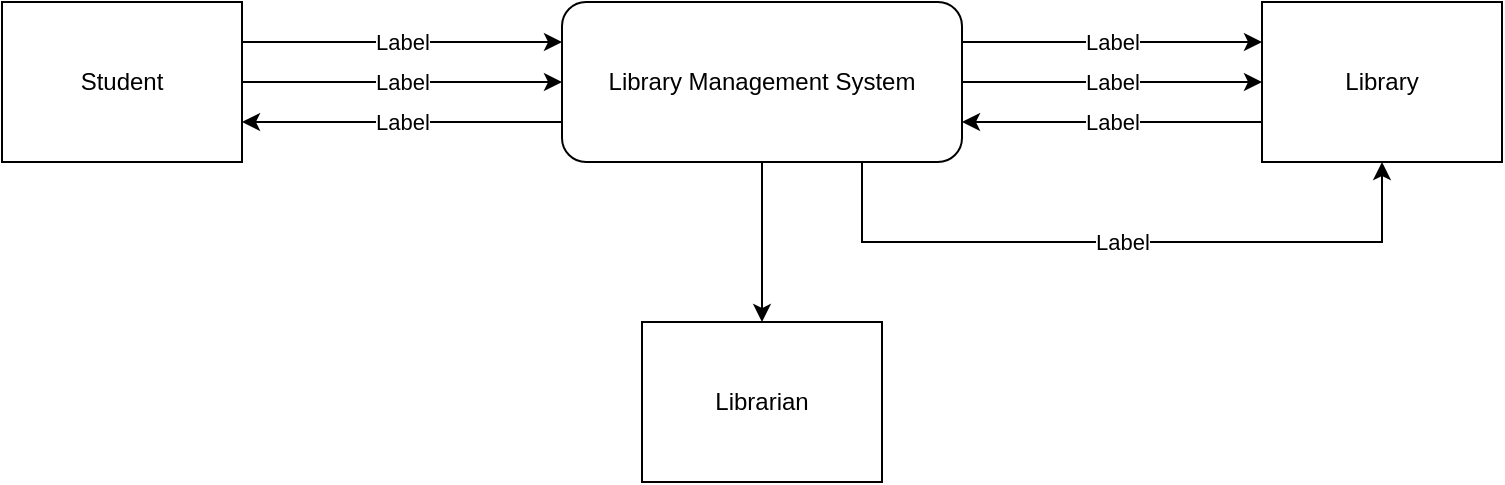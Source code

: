 <mxfile version="21.6.8" type="device">
  <diagram name="Page-1" id="n_GYUQ8LvMh4qBrAte3b">
    <mxGraphModel dx="841" dy="468" grid="1" gridSize="10" guides="1" tooltips="1" connect="1" arrows="1" fold="1" page="1" pageScale="1" pageWidth="827" pageHeight="1169" math="0" shadow="0">
      <root>
        <mxCell id="0" />
        <mxCell id="1" parent="0" />
        <mxCell id="iK7vf5Q8Yyt2Be639b4Y-1" value="Student" style="rounded=0;whiteSpace=wrap;html=1;" vertex="1" parent="1">
          <mxGeometry x="40" y="240" width="120" height="80" as="geometry" />
        </mxCell>
        <mxCell id="iK7vf5Q8Yyt2Be639b4Y-2" value="Library" style="rounded=0;whiteSpace=wrap;html=1;" vertex="1" parent="1">
          <mxGeometry x="670" y="240" width="120" height="80" as="geometry" />
        </mxCell>
        <mxCell id="iK7vf5Q8Yyt2Be639b4Y-3" value="Library Management System" style="rounded=1;whiteSpace=wrap;html=1;" vertex="1" parent="1">
          <mxGeometry x="320" y="240" width="200" height="80" as="geometry" />
        </mxCell>
        <mxCell id="iK7vf5Q8Yyt2Be639b4Y-4" value="" style="endArrow=classic;html=1;rounded=0;entryX=0;entryY=0.5;entryDx=0;entryDy=0;exitX=1;exitY=0.5;exitDx=0;exitDy=0;" edge="1" parent="1" source="iK7vf5Q8Yyt2Be639b4Y-1" target="iK7vf5Q8Yyt2Be639b4Y-3">
          <mxGeometry relative="1" as="geometry">
            <mxPoint x="380" y="290" as="sourcePoint" />
            <mxPoint x="480" y="290" as="targetPoint" />
          </mxGeometry>
        </mxCell>
        <mxCell id="iK7vf5Q8Yyt2Be639b4Y-5" value="Label" style="edgeLabel;resizable=0;html=1;align=center;verticalAlign=middle;" connectable="0" vertex="1" parent="iK7vf5Q8Yyt2Be639b4Y-4">
          <mxGeometry relative="1" as="geometry" />
        </mxCell>
        <mxCell id="iK7vf5Q8Yyt2Be639b4Y-6" value="" style="endArrow=classic;html=1;rounded=0;exitX=1;exitY=0.25;exitDx=0;exitDy=0;entryX=0;entryY=0.25;entryDx=0;entryDy=0;" edge="1" parent="1" source="iK7vf5Q8Yyt2Be639b4Y-1" target="iK7vf5Q8Yyt2Be639b4Y-3">
          <mxGeometry relative="1" as="geometry">
            <mxPoint x="380" y="290" as="sourcePoint" />
            <mxPoint x="480" y="290" as="targetPoint" />
          </mxGeometry>
        </mxCell>
        <mxCell id="iK7vf5Q8Yyt2Be639b4Y-7" value="Label" style="edgeLabel;resizable=0;html=1;align=center;verticalAlign=middle;" connectable="0" vertex="1" parent="iK7vf5Q8Yyt2Be639b4Y-6">
          <mxGeometry relative="1" as="geometry" />
        </mxCell>
        <mxCell id="iK7vf5Q8Yyt2Be639b4Y-8" value="" style="endArrow=classic;html=1;rounded=0;entryX=1;entryY=0.75;entryDx=0;entryDy=0;exitX=0;exitY=0.75;exitDx=0;exitDy=0;" edge="1" parent="1" source="iK7vf5Q8Yyt2Be639b4Y-3" target="iK7vf5Q8Yyt2Be639b4Y-1">
          <mxGeometry relative="1" as="geometry">
            <mxPoint x="380" y="290" as="sourcePoint" />
            <mxPoint x="480" y="290" as="targetPoint" />
          </mxGeometry>
        </mxCell>
        <mxCell id="iK7vf5Q8Yyt2Be639b4Y-9" value="Label" style="edgeLabel;resizable=0;html=1;align=center;verticalAlign=middle;" connectable="0" vertex="1" parent="iK7vf5Q8Yyt2Be639b4Y-8">
          <mxGeometry relative="1" as="geometry" />
        </mxCell>
        <mxCell id="iK7vf5Q8Yyt2Be639b4Y-10" value="" style="endArrow=classic;html=1;rounded=0;exitX=1;exitY=0.25;exitDx=0;exitDy=0;entryX=0;entryY=0.25;entryDx=0;entryDy=0;" edge="1" parent="1" source="iK7vf5Q8Yyt2Be639b4Y-3" target="iK7vf5Q8Yyt2Be639b4Y-2">
          <mxGeometry relative="1" as="geometry">
            <mxPoint x="480" y="330" as="sourcePoint" />
            <mxPoint x="580" y="330" as="targetPoint" />
          </mxGeometry>
        </mxCell>
        <mxCell id="iK7vf5Q8Yyt2Be639b4Y-11" value="Label" style="edgeLabel;resizable=0;html=1;align=center;verticalAlign=middle;" connectable="0" vertex="1" parent="iK7vf5Q8Yyt2Be639b4Y-10">
          <mxGeometry relative="1" as="geometry" />
        </mxCell>
        <mxCell id="iK7vf5Q8Yyt2Be639b4Y-12" value="" style="endArrow=classic;html=1;rounded=0;exitX=1;exitY=0.5;exitDx=0;exitDy=0;entryX=0;entryY=0.5;entryDx=0;entryDy=0;" edge="1" parent="1" source="iK7vf5Q8Yyt2Be639b4Y-3" target="iK7vf5Q8Yyt2Be639b4Y-2">
          <mxGeometry relative="1" as="geometry">
            <mxPoint x="480" y="330" as="sourcePoint" />
            <mxPoint x="580" y="330" as="targetPoint" />
          </mxGeometry>
        </mxCell>
        <mxCell id="iK7vf5Q8Yyt2Be639b4Y-13" value="Label" style="edgeLabel;resizable=0;html=1;align=center;verticalAlign=middle;" connectable="0" vertex="1" parent="iK7vf5Q8Yyt2Be639b4Y-12">
          <mxGeometry relative="1" as="geometry" />
        </mxCell>
        <mxCell id="iK7vf5Q8Yyt2Be639b4Y-14" value="" style="endArrow=classic;html=1;rounded=0;entryX=1;entryY=0.75;entryDx=0;entryDy=0;exitX=0;exitY=0.75;exitDx=0;exitDy=0;" edge="1" parent="1" source="iK7vf5Q8Yyt2Be639b4Y-2" target="iK7vf5Q8Yyt2Be639b4Y-3">
          <mxGeometry relative="1" as="geometry">
            <mxPoint x="640" y="340" as="sourcePoint" />
            <mxPoint x="580" y="330" as="targetPoint" />
          </mxGeometry>
        </mxCell>
        <mxCell id="iK7vf5Q8Yyt2Be639b4Y-15" value="Label" style="edgeLabel;resizable=0;html=1;align=center;verticalAlign=middle;" connectable="0" vertex="1" parent="iK7vf5Q8Yyt2Be639b4Y-14">
          <mxGeometry relative="1" as="geometry" />
        </mxCell>
        <mxCell id="iK7vf5Q8Yyt2Be639b4Y-17" value="Librarian" style="rounded=0;whiteSpace=wrap;html=1;" vertex="1" parent="1">
          <mxGeometry x="360" y="400" width="120" height="80" as="geometry" />
        </mxCell>
        <mxCell id="iK7vf5Q8Yyt2Be639b4Y-20" value="" style="endArrow=classic;html=1;rounded=0;exitX=0.5;exitY=1;exitDx=0;exitDy=0;entryX=0.5;entryY=0;entryDx=0;entryDy=0;" edge="1" parent="1" source="iK7vf5Q8Yyt2Be639b4Y-3" target="iK7vf5Q8Yyt2Be639b4Y-17">
          <mxGeometry width="50" height="50" relative="1" as="geometry">
            <mxPoint x="400" y="470" as="sourcePoint" />
            <mxPoint x="450" y="420" as="targetPoint" />
          </mxGeometry>
        </mxCell>
        <mxCell id="iK7vf5Q8Yyt2Be639b4Y-21" value="" style="endArrow=classic;html=1;rounded=0;exitX=0.75;exitY=1;exitDx=0;exitDy=0;entryX=0.5;entryY=1;entryDx=0;entryDy=0;" edge="1" parent="1" source="iK7vf5Q8Yyt2Be639b4Y-3" target="iK7vf5Q8Yyt2Be639b4Y-2">
          <mxGeometry relative="1" as="geometry">
            <mxPoint x="370" y="440" as="sourcePoint" />
            <mxPoint x="700" y="370" as="targetPoint" />
            <Array as="points">
              <mxPoint x="470" y="360" />
              <mxPoint x="730" y="360" />
            </Array>
          </mxGeometry>
        </mxCell>
        <mxCell id="iK7vf5Q8Yyt2Be639b4Y-22" value="Label" style="edgeLabel;resizable=0;html=1;align=center;verticalAlign=middle;" connectable="0" vertex="1" parent="iK7vf5Q8Yyt2Be639b4Y-21">
          <mxGeometry relative="1" as="geometry" />
        </mxCell>
      </root>
    </mxGraphModel>
  </diagram>
</mxfile>

